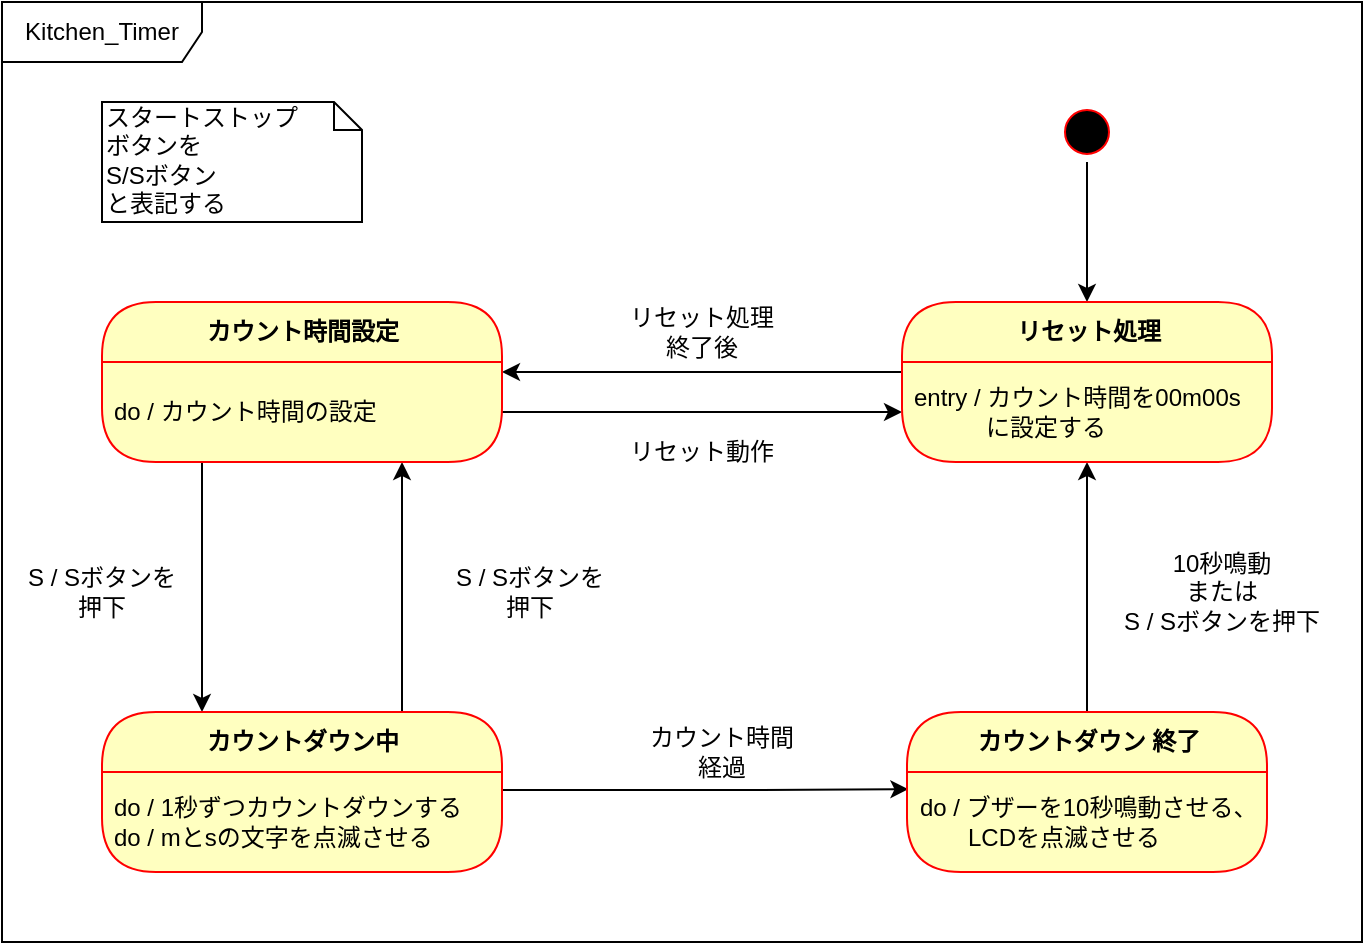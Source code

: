 <mxfile version="13.3.9" type="device" pages="2"><diagram id="OdMaaam26yzxiMpAJAUF" name="ページ2"><mxGraphModel dx="824" dy="956" grid="1" gridSize="10" guides="1" tooltips="1" connect="1" arrows="1" fold="1" page="1" pageScale="1" pageWidth="827" pageHeight="1169" math="0" shadow="0"><root><mxCell id="PdrHgPEZeQbjCmegfO6x-0"/><mxCell id="PdrHgPEZeQbjCmegfO6x-1" parent="PdrHgPEZeQbjCmegfO6x-0"/><mxCell id="PdrHgPEZeQbjCmegfO6x-2" value="Kitchen_Timer" style="shape=umlFrame;whiteSpace=wrap;html=1;width=100;height=30;" parent="PdrHgPEZeQbjCmegfO6x-1" vertex="1"><mxGeometry x="60" y="80" width="680" height="470" as="geometry"/></mxCell><mxCell id="TRp9d-Q_ZZkama0c3O67-33" style="edgeStyle=orthogonalEdgeStyle;rounded=0;orthogonalLoop=1;jettySize=auto;html=1;exitX=0.5;exitY=1;exitDx=0;exitDy=0;" parent="PdrHgPEZeQbjCmegfO6x-1" source="BwXfJBHaRo3sDMt6Ua4Z-0" target="pzoKAu0ofJ2PJk0mo2BI-0" edge="1"><mxGeometry relative="1" as="geometry"><mxPoint x="165" y="275" as="sourcePoint"/><mxPoint x="210" y="360" as="targetPoint"/><Array as="points"/></mxGeometry></mxCell><mxCell id="BwXfJBHaRo3sDMt6Ua4Z-0" value="" style="ellipse;html=1;shape=startState;fillColor=#000000;strokeColor=#ff0000;" parent="PdrHgPEZeQbjCmegfO6x-1" vertex="1"><mxGeometry x="587.5" y="130" width="30" height="30" as="geometry"/></mxCell><mxCell id="TRp9d-Q_ZZkama0c3O67-25" style="edgeStyle=orthogonalEdgeStyle;rounded=0;orthogonalLoop=1;jettySize=auto;html=1;entryX=0.25;entryY=0;entryDx=0;entryDy=0;exitX=0.25;exitY=1;exitDx=0;exitDy=0;" parent="PdrHgPEZeQbjCmegfO6x-1" source="ERIIGPvRRmuPlIeiTe8m-1" target="TRp9d-Q_ZZkama0c3O67-10" edge="1"><mxGeometry relative="1" as="geometry"><mxPoint x="172.87" y="374" as="targetPoint"/><Array as="points"/><mxPoint x="173" y="315" as="sourcePoint"/></mxGeometry></mxCell><mxCell id="TRp9d-Q_ZZkama0c3O67-27" style="edgeStyle=orthogonalEdgeStyle;rounded=0;orthogonalLoop=1;jettySize=auto;html=1;exitX=1;exitY=0.5;exitDx=0;exitDy=0;entryX=0.004;entryY=0.172;entryDx=0;entryDy=0;entryPerimeter=0;" parent="PdrHgPEZeQbjCmegfO6x-1" source="TRp9d-Q_ZZkama0c3O67-10" target="TRp9d-Q_ZZkama0c3O67-16" edge="1"><mxGeometry relative="1" as="geometry"><Array as="points"><mxPoint x="430" y="474"/><mxPoint x="490" y="474"/></Array></mxGeometry></mxCell><mxCell id="TRp9d-Q_ZZkama0c3O67-26" style="edgeStyle=orthogonalEdgeStyle;rounded=0;orthogonalLoop=1;jettySize=auto;html=1;exitX=0.75;exitY=0;exitDx=0;exitDy=0;entryX=0.75;entryY=1;entryDx=0;entryDy=0;" parent="PdrHgPEZeQbjCmegfO6x-1" source="TRp9d-Q_ZZkama0c3O67-10" target="ERIIGPvRRmuPlIeiTe8m-1" edge="1"><mxGeometry relative="1" as="geometry"><mxPoint x="251.41" y="316.8" as="targetPoint"/><Array as="points"/><mxPoint x="251.41" y="375.215" as="sourcePoint"/></mxGeometry></mxCell><mxCell id="TRp9d-Q_ZZkama0c3O67-45" value="S / Sボタンを押下" style="text;html=1;strokeColor=none;fillColor=none;align=center;verticalAlign=middle;whiteSpace=wrap;rounded=0;" parent="PdrHgPEZeQbjCmegfO6x-1" vertex="1"><mxGeometry x="70" y="365" width="80" height="20" as="geometry"/></mxCell><mxCell id="TRp9d-Q_ZZkama0c3O67-46" value="S / Sボタンを押下" style="text;html=1;strokeColor=none;fillColor=none;align=center;verticalAlign=middle;whiteSpace=wrap;rounded=0;" parent="PdrHgPEZeQbjCmegfO6x-1" vertex="1"><mxGeometry x="284" y="365" width="80" height="20" as="geometry"/></mxCell><mxCell id="TRp9d-Q_ZZkama0c3O67-47" value="カウント時間経過" style="text;html=1;strokeColor=none;fillColor=none;align=center;verticalAlign=middle;whiteSpace=wrap;rounded=0;" parent="PdrHgPEZeQbjCmegfO6x-1" vertex="1"><mxGeometry x="380" y="445" width="80" height="20" as="geometry"/></mxCell><mxCell id="TRp9d-Q_ZZkama0c3O67-48" value="10秒鳴動&lt;br&gt;または&lt;br&gt;S / Sボタンを押下" style="text;html=1;strokeColor=none;fillColor=none;align=center;verticalAlign=middle;whiteSpace=wrap;rounded=0;" parent="PdrHgPEZeQbjCmegfO6x-1" vertex="1"><mxGeometry x="620" y="365" width="100" height="20" as="geometry"/></mxCell><mxCell id="lsnK3unUs3wv43Fdgv4B-1" value="スタートストップ&lt;br&gt;ボタンを&lt;br&gt;S/Sボタン&lt;br&gt;と表記する" style="shape=note;whiteSpace=wrap;html=1;size=14;verticalAlign=top;align=left;spacingTop=-6;" parent="PdrHgPEZeQbjCmegfO6x-1" vertex="1"><mxGeometry x="110" y="130" width="130" height="60" as="geometry"/></mxCell><mxCell id="pzoKAu0ofJ2PJk0mo2BI-3" style="edgeStyle=orthogonalEdgeStyle;rounded=0;orthogonalLoop=1;jettySize=auto;html=1;exitX=0.5;exitY=0;exitDx=0;exitDy=0;entryX=0.5;entryY=1;entryDx=0;entryDy=0;" edge="1" parent="PdrHgPEZeQbjCmegfO6x-1" source="TRp9d-Q_ZZkama0c3O67-15" target="pzoKAu0ofJ2PJk0mo2BI-1"><mxGeometry relative="1" as="geometry"><mxPoint x="600" y="376.59" as="targetPoint"/><Array as="points"/><mxPoint x="600.0" y="435.005" as="sourcePoint"/></mxGeometry></mxCell><mxCell id="pzoKAu0ofJ2PJk0mo2BI-6" style="edgeStyle=orthogonalEdgeStyle;rounded=0;orthogonalLoop=1;jettySize=auto;html=1;entryX=0;entryY=0.5;entryDx=0;entryDy=0;" edge="1" parent="PdrHgPEZeQbjCmegfO6x-1" source="ERIIGPvRRmuPlIeiTe8m-1" target="pzoKAu0ofJ2PJk0mo2BI-1"><mxGeometry relative="1" as="geometry"/></mxCell><mxCell id="pzoKAu0ofJ2PJk0mo2BI-7" style="edgeStyle=orthogonalEdgeStyle;rounded=0;orthogonalLoop=1;jettySize=auto;html=1;" edge="1" parent="PdrHgPEZeQbjCmegfO6x-1" source="pzoKAu0ofJ2PJk0mo2BI-1" target="ERIIGPvRRmuPlIeiTe8m-1"><mxGeometry relative="1" as="geometry"><Array as="points"><mxPoint x="420" y="265"/><mxPoint x="420" y="265"/></Array></mxGeometry></mxCell><mxCell id="pzoKAu0ofJ2PJk0mo2BI-8" value="リセット動作" style="text;html=1;strokeColor=none;fillColor=none;align=center;verticalAlign=middle;whiteSpace=wrap;rounded=0;" vertex="1" parent="PdrHgPEZeQbjCmegfO6x-1"><mxGeometry x="370" y="295" width="80" height="20" as="geometry"/></mxCell><mxCell id="pzoKAu0ofJ2PJk0mo2BI-9" value="リセット処理&lt;br&gt;終了後" style="text;html=1;strokeColor=none;fillColor=none;align=center;verticalAlign=middle;whiteSpace=wrap;rounded=0;" vertex="1" parent="PdrHgPEZeQbjCmegfO6x-1"><mxGeometry x="370" y="235" width="80" height="20" as="geometry"/></mxCell><mxCell id="TRp9d-Q_ZZkama0c3O67-10" value="カウントダウン中" style="swimlane;html=1;fontStyle=1;align=center;verticalAlign=middle;childLayout=stackLayout;horizontal=1;startSize=30;horizontalStack=0;resizeParent=0;resizeLast=1;container=0;fontColor=#000000;collapsible=0;rounded=1;arcSize=30;strokeColor=#ff0000;fillColor=#ffffc0;swimlaneFillColor=#ffffc0;dropTarget=0;" parent="PdrHgPEZeQbjCmegfO6x-1" vertex="1"><mxGeometry x="110" y="435" width="200" height="80" as="geometry"/></mxCell><mxCell id="TRp9d-Q_ZZkama0c3O67-11" value="do / 1秒ずつカウントダウンする&lt;br&gt;do / mとsの文字を点滅させる" style="text;html=1;strokeColor=none;fillColor=none;align=left;verticalAlign=middle;spacingLeft=4;spacingRight=4;whiteSpace=wrap;overflow=hidden;rotatable=0;fontColor=#000000;" parent="TRp9d-Q_ZZkama0c3O67-10" vertex="1"><mxGeometry y="30" width="200" height="50" as="geometry"/></mxCell><mxCell id="pzoKAu0ofJ2PJk0mo2BI-0" value="リセット処理" style="swimlane;html=1;fontStyle=1;align=center;verticalAlign=middle;childLayout=stackLayout;horizontal=1;startSize=30;horizontalStack=0;resizeParent=0;resizeLast=1;container=0;fontColor=#000000;collapsible=0;rounded=1;arcSize=30;strokeColor=#ff0000;fillColor=#ffffc0;swimlaneFillColor=#ffffc0;dropTarget=0;" vertex="1" parent="PdrHgPEZeQbjCmegfO6x-1"><mxGeometry x="510" y="230" width="185" height="80" as="geometry"/></mxCell><mxCell id="pzoKAu0ofJ2PJk0mo2BI-1" value="entry / カウント時間を00m00s&lt;br&gt;　　　に設定する" style="text;html=1;strokeColor=none;fillColor=none;align=left;verticalAlign=middle;spacingLeft=4;spacingRight=4;whiteSpace=wrap;overflow=hidden;rotatable=0;fontColor=#000000;" vertex="1" parent="pzoKAu0ofJ2PJk0mo2BI-0"><mxGeometry y="30" width="185" height="50" as="geometry"/></mxCell><mxCell id="TRp9d-Q_ZZkama0c3O67-15" value="カウントダウン 終了" style="swimlane;html=1;fontStyle=1;align=center;verticalAlign=middle;childLayout=stackLayout;horizontal=1;startSize=30;horizontalStack=0;resizeParent=0;resizeLast=1;container=0;fontColor=#000000;collapsible=0;rounded=1;arcSize=30;strokeColor=#ff0000;fillColor=#ffffc0;swimlaneFillColor=#ffffc0;dropTarget=0;" parent="PdrHgPEZeQbjCmegfO6x-1" vertex="1"><mxGeometry x="512.5" y="435" width="180" height="80" as="geometry"/></mxCell><mxCell id="TRp9d-Q_ZZkama0c3O67-16" value="do / ブザーを10秒鳴動させる、&lt;br&gt;　　LCDを点滅させる" style="text;html=1;strokeColor=none;fillColor=none;align=left;verticalAlign=middle;spacingLeft=4;spacingRight=4;whiteSpace=wrap;overflow=hidden;rotatable=0;fontColor=#000000;" parent="TRp9d-Q_ZZkama0c3O67-15" vertex="1"><mxGeometry y="30" width="180" height="50" as="geometry"/></mxCell><mxCell id="ERIIGPvRRmuPlIeiTe8m-0" value="カウント時間設定" style="swimlane;html=1;fontStyle=1;align=center;verticalAlign=middle;childLayout=stackLayout;horizontal=1;startSize=30;horizontalStack=0;resizeParent=0;resizeLast=1;container=0;fontColor=#000000;collapsible=0;rounded=1;arcSize=30;strokeColor=#ff0000;fillColor=#ffffc0;swimlaneFillColor=#ffffc0;dropTarget=0;" parent="PdrHgPEZeQbjCmegfO6x-1" vertex="1"><mxGeometry x="110" y="230" width="200" height="80" as="geometry"/></mxCell><mxCell id="ERIIGPvRRmuPlIeiTe8m-1" value="do / カウント時間の設定" style="text;html=1;strokeColor=none;fillColor=none;align=left;verticalAlign=middle;spacingLeft=4;spacingRight=4;whiteSpace=wrap;overflow=hidden;rotatable=0;fontColor=#000000;" parent="ERIIGPvRRmuPlIeiTe8m-0" vertex="1"><mxGeometry y="30" width="200" height="50" as="geometry"/></mxCell></root></mxGraphModel></diagram><diagram id="Cl50duW6NKCoz2kK39wM" name="変更履歴"><mxGraphModel dx="1326" dy="806" grid="1" gridSize="10" guides="1" tooltips="1" connect="1" arrows="1" fold="1" page="1" pageScale="1" pageWidth="827" pageHeight="1169" math="0" shadow="0"><root><mxCell id="DaI3NO2xpLD8UeNQaju5-0"/><mxCell id="DaI3NO2xpLD8UeNQaju5-1" parent="DaI3NO2xpLD8UeNQaju5-0"/><mxCell id="DaI3NO2xpLD8UeNQaju5-2" value="2020/06/22&lt;br&gt;v0.32&lt;br&gt;カウント時間設定時に、リセット動作のトリガーを追加" style="shape=note;whiteSpace=wrap;html=1;size=14;verticalAlign=top;align=left;spacingTop=-6;" parent="DaI3NO2xpLD8UeNQaju5-1" vertex="1"><mxGeometry x="70" y="60" width="120" height="80" as="geometry"/></mxCell><mxCell id="Hm0ftobRmSmEVuGlNsUc-0" value="2020/06/24&lt;br&gt;v0.33&lt;br&gt;電源ON 表記 追加" style="shape=note;whiteSpace=wrap;html=1;size=14;verticalAlign=top;align=left;spacingTop=-6;" parent="DaI3NO2xpLD8UeNQaju5-1" vertex="1"><mxGeometry x="70" y="160" width="120" height="80" as="geometry"/></mxCell><mxCell id="2BCTgIjx2SnQFkq1Cycg-0" value="2020/07/07&lt;br&gt;v0.4&lt;br&gt;設計レビュー後 修正&lt;br&gt;電源ON 表記 削除&lt;br&gt;&lt;br&gt;カウントダウン一時停止中の動作に&lt;br&gt;カウント時間を増加&lt;br&gt;&lt;br&gt;カウントダウンの大きな括りを削除" style="shape=note;whiteSpace=wrap;html=1;size=14;verticalAlign=top;align=left;spacingTop=-6;" parent="DaI3NO2xpLD8UeNQaju5-1" vertex="1"><mxGeometry x="70" y="260" width="120" height="220" as="geometry"/></mxCell><mxCell id="9H2WPrjRG9AYlLti7hm2-0" value="2020/07/13&lt;br&gt;v0.5&lt;br&gt;&lt;br&gt;カウントダウン一時停止からカウント時間設定へ遷移するように変更" style="shape=note;whiteSpace=wrap;html=1;size=14;verticalAlign=top;align=left;spacingTop=-6;" vertex="1" parent="DaI3NO2xpLD8UeNQaju5-1"><mxGeometry x="210" y="260" width="120" height="220" as="geometry"/></mxCell></root></mxGraphModel></diagram></mxfile>